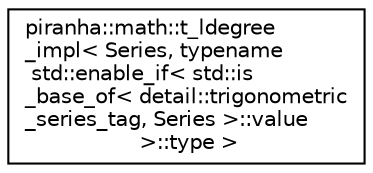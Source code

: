 digraph "Graphical Class Hierarchy"
{
  edge [fontname="Helvetica",fontsize="10",labelfontname="Helvetica",labelfontsize="10"];
  node [fontname="Helvetica",fontsize="10",shape=record];
  rankdir="LR";
  Node0 [label="piranha::math::t_ldegree\l_impl\< Series, typename\l std::enable_if\< std::is\l_base_of\< detail::trigonometric\l_series_tag, Series \>::value\l \>::type \>",height=0.2,width=0.4,color="black", fillcolor="white", style="filled",URL="$structpiranha_1_1math_1_1t__ldegree__impl_3_01_series_00_01typename_01std_1_1enable__if_3_01std_2cb7021c0adcbf52a23f4f54c80a10b0.html",tooltip="Specialisation of the piranha::math::t_ldegree() functor for instances of piranha::trigonometric_seri..."];
}
